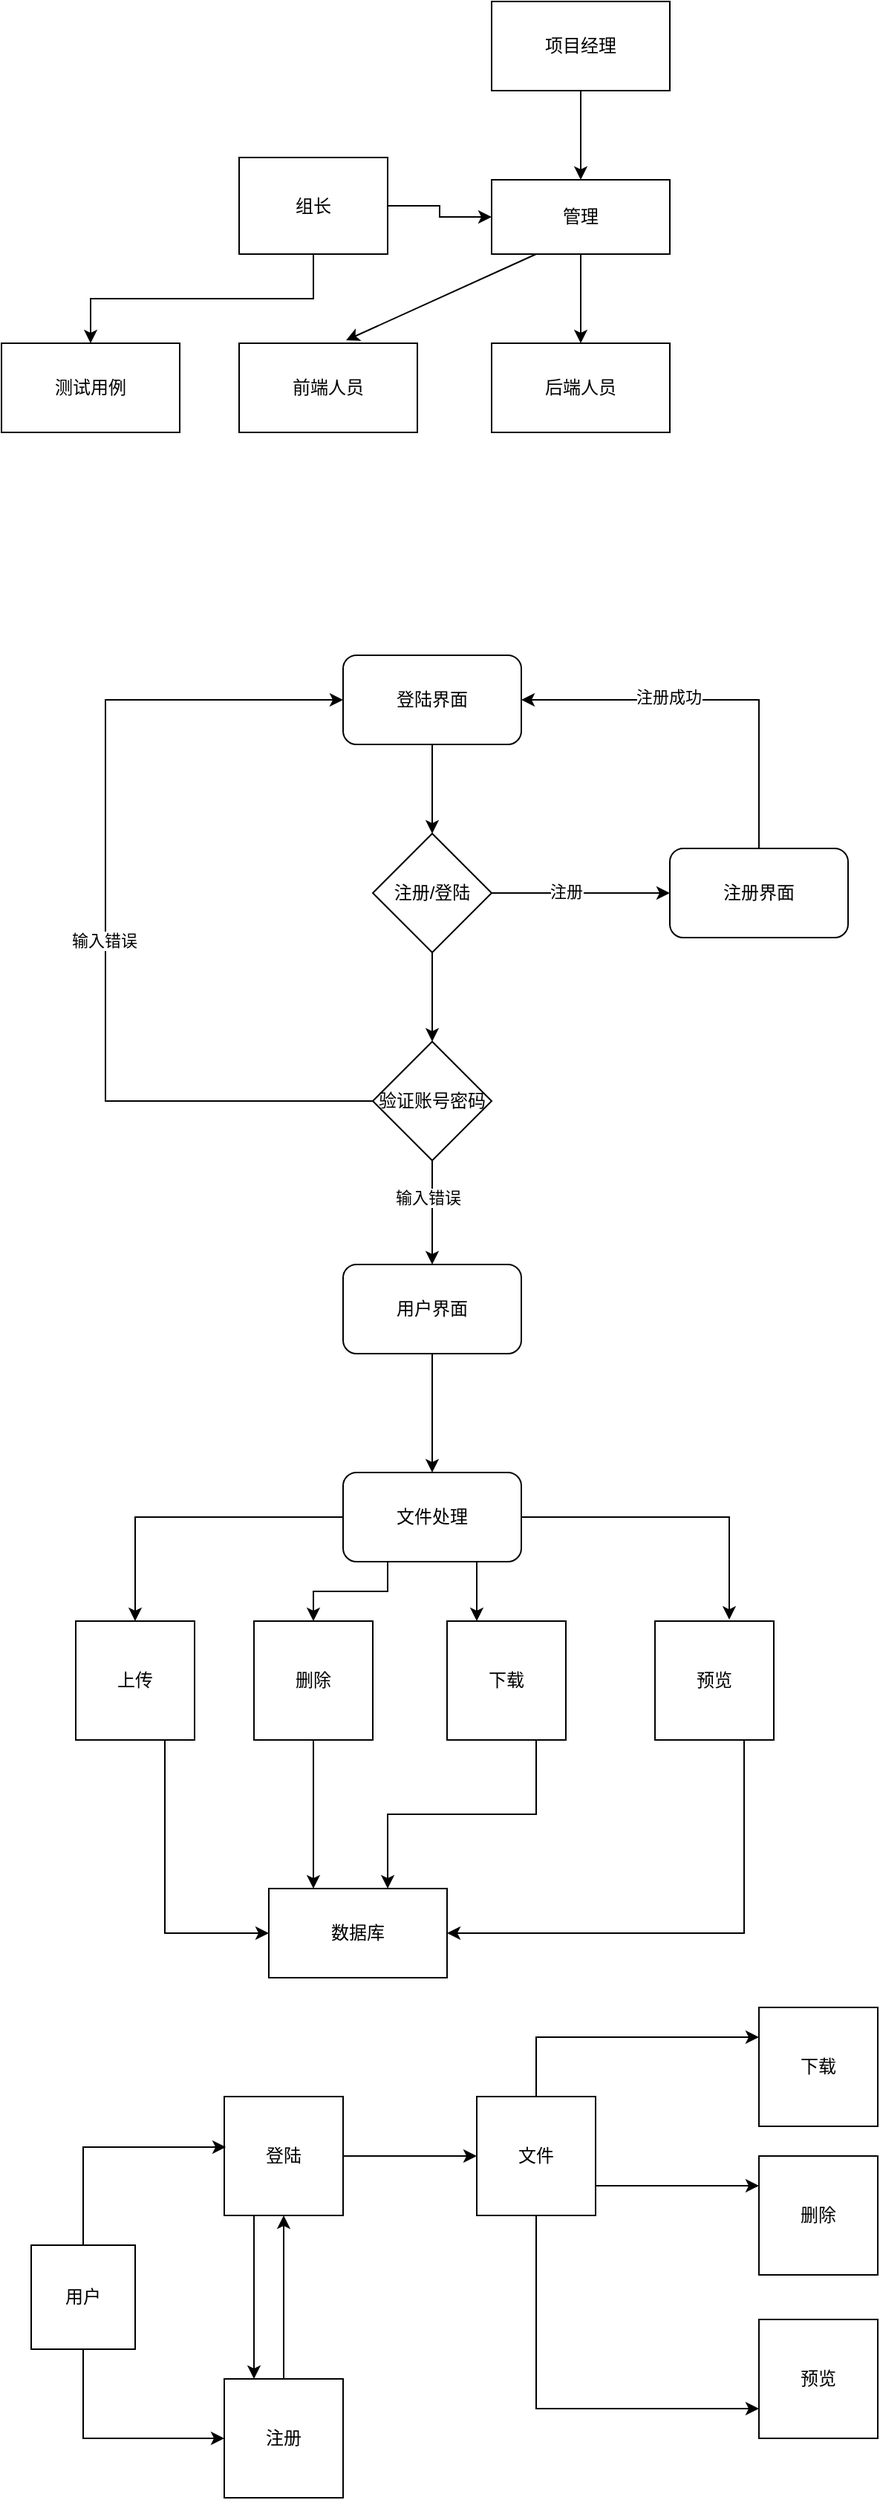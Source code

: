 <mxfile version="27.2.0">
  <diagram name="第 1 页" id="p1zU1C4yilF08BTNiGOx">
    <mxGraphModel dx="1763" dy="1189" grid="1" gridSize="10" guides="1" tooltips="1" connect="1" arrows="1" fold="1" page="1" pageScale="1" pageWidth="827" pageHeight="1169" math="0" shadow="0">
      <root>
        <mxCell id="0" />
        <mxCell id="1" parent="0" />
        <mxCell id="287ag0Wyf64thzpji-_u-1" value="前端人员" style="rounded=0;whiteSpace=wrap;html=1;" vertex="1" parent="1">
          <mxGeometry x="210" y="420" width="120" height="60" as="geometry" />
        </mxCell>
        <mxCell id="287ag0Wyf64thzpji-_u-11" style="edgeStyle=orthogonalEdgeStyle;rounded=0;orthogonalLoop=1;jettySize=auto;html=1;entryX=0;entryY=0.5;entryDx=0;entryDy=0;" edge="1" parent="1" source="287ag0Wyf64thzpji-_u-3" target="287ag0Wyf64thzpji-_u-7">
          <mxGeometry relative="1" as="geometry" />
        </mxCell>
        <mxCell id="287ag0Wyf64thzpji-_u-14" value="" style="edgeStyle=orthogonalEdgeStyle;rounded=0;orthogonalLoop=1;jettySize=auto;html=1;entryX=0.5;entryY=0;entryDx=0;entryDy=0;" edge="1" parent="1" source="287ag0Wyf64thzpji-_u-3" target="287ag0Wyf64thzpji-_u-13">
          <mxGeometry relative="1" as="geometry">
            <mxPoint x="270" y="420" as="targetPoint" />
            <Array as="points">
              <mxPoint x="260" y="390" />
              <mxPoint x="110" y="390" />
            </Array>
          </mxGeometry>
        </mxCell>
        <mxCell id="287ag0Wyf64thzpji-_u-3" value="组长" style="rounded=0;whiteSpace=wrap;html=1;" vertex="1" parent="1">
          <mxGeometry x="210" y="295" width="100" height="65" as="geometry" />
        </mxCell>
        <mxCell id="287ag0Wyf64thzpji-_u-6" style="edgeStyle=orthogonalEdgeStyle;rounded=0;orthogonalLoop=1;jettySize=auto;html=1;exitX=0.5;exitY=1;exitDx=0;exitDy=0;" edge="1" parent="1" source="287ag0Wyf64thzpji-_u-5">
          <mxGeometry relative="1" as="geometry">
            <mxPoint x="440" y="310" as="targetPoint" />
          </mxGeometry>
        </mxCell>
        <mxCell id="287ag0Wyf64thzpji-_u-5" value="项目经理" style="whiteSpace=wrap;html=1;" vertex="1" parent="1">
          <mxGeometry x="380" y="190" width="120" height="60" as="geometry" />
        </mxCell>
        <mxCell id="287ag0Wyf64thzpji-_u-10" style="edgeStyle=orthogonalEdgeStyle;rounded=0;orthogonalLoop=1;jettySize=auto;html=1;" edge="1" parent="1" source="287ag0Wyf64thzpji-_u-7" target="287ag0Wyf64thzpji-_u-8">
          <mxGeometry relative="1" as="geometry" />
        </mxCell>
        <mxCell id="287ag0Wyf64thzpji-_u-7" value="管理" style="whiteSpace=wrap;html=1;" vertex="1" parent="1">
          <mxGeometry x="380" y="310" width="120" height="50" as="geometry" />
        </mxCell>
        <mxCell id="287ag0Wyf64thzpji-_u-8" value="后端人员" style="rounded=0;whiteSpace=wrap;html=1;" vertex="1" parent="1">
          <mxGeometry x="380" y="420" width="120" height="60" as="geometry" />
        </mxCell>
        <mxCell id="287ag0Wyf64thzpji-_u-12" value="" style="endArrow=classic;html=1;rounded=0;exitX=0.25;exitY=1;exitDx=0;exitDy=0;entryX=0.6;entryY=-0.033;entryDx=0;entryDy=0;entryPerimeter=0;" edge="1" parent="1" source="287ag0Wyf64thzpji-_u-7" target="287ag0Wyf64thzpji-_u-1">
          <mxGeometry width="50" height="50" relative="1" as="geometry">
            <mxPoint x="520" y="400" as="sourcePoint" />
            <mxPoint x="570" y="350" as="targetPoint" />
          </mxGeometry>
        </mxCell>
        <mxCell id="287ag0Wyf64thzpji-_u-13" value="测试用例" style="whiteSpace=wrap;html=1;" vertex="1" parent="1">
          <mxGeometry x="50" y="420" width="120" height="60" as="geometry" />
        </mxCell>
        <mxCell id="287ag0Wyf64thzpji-_u-19" style="edgeStyle=orthogonalEdgeStyle;rounded=0;orthogonalLoop=1;jettySize=auto;html=1;exitX=0.5;exitY=1;exitDx=0;exitDy=0;entryX=0.5;entryY=0;entryDx=0;entryDy=0;" edge="1" parent="1" source="287ag0Wyf64thzpji-_u-17" target="287ag0Wyf64thzpji-_u-18">
          <mxGeometry relative="1" as="geometry" />
        </mxCell>
        <mxCell id="287ag0Wyf64thzpji-_u-17" value="登陆界面" style="rounded=1;whiteSpace=wrap;html=1;" vertex="1" parent="1">
          <mxGeometry x="280" y="630" width="120" height="60" as="geometry" />
        </mxCell>
        <mxCell id="287ag0Wyf64thzpji-_u-20" style="edgeStyle=orthogonalEdgeStyle;rounded=0;orthogonalLoop=1;jettySize=auto;html=1;exitX=1;exitY=0.5;exitDx=0;exitDy=0;" edge="1" parent="1" source="287ag0Wyf64thzpji-_u-18">
          <mxGeometry relative="1" as="geometry">
            <mxPoint x="500" y="790" as="targetPoint" />
          </mxGeometry>
        </mxCell>
        <mxCell id="287ag0Wyf64thzpji-_u-21" value="注册" style="edgeLabel;html=1;align=center;verticalAlign=middle;resizable=0;points=[];" vertex="1" connectable="0" parent="287ag0Wyf64thzpji-_u-20">
          <mxGeometry x="-0.17" y="1" relative="1" as="geometry">
            <mxPoint as="offset" />
          </mxGeometry>
        </mxCell>
        <mxCell id="287ag0Wyf64thzpji-_u-25" style="edgeStyle=orthogonalEdgeStyle;rounded=0;orthogonalLoop=1;jettySize=auto;html=1;exitX=0.5;exitY=1;exitDx=0;exitDy=0;" edge="1" parent="1" source="287ag0Wyf64thzpji-_u-18">
          <mxGeometry relative="1" as="geometry">
            <mxPoint x="340" y="890" as="targetPoint" />
          </mxGeometry>
        </mxCell>
        <mxCell id="287ag0Wyf64thzpji-_u-18" value="注册/登陆" style="rhombus;whiteSpace=wrap;html=1;" vertex="1" parent="1">
          <mxGeometry x="300" y="750" width="80" height="80" as="geometry" />
        </mxCell>
        <mxCell id="287ag0Wyf64thzpji-_u-23" style="edgeStyle=orthogonalEdgeStyle;rounded=0;orthogonalLoop=1;jettySize=auto;html=1;exitX=0.5;exitY=0;exitDx=0;exitDy=0;entryX=1;entryY=0.5;entryDx=0;entryDy=0;" edge="1" parent="1" source="287ag0Wyf64thzpji-_u-22" target="287ag0Wyf64thzpji-_u-17">
          <mxGeometry relative="1" as="geometry" />
        </mxCell>
        <mxCell id="287ag0Wyf64thzpji-_u-24" value="注册成功" style="edgeLabel;html=1;align=center;verticalAlign=middle;resizable=0;points=[];" vertex="1" connectable="0" parent="287ag0Wyf64thzpji-_u-23">
          <mxGeometry x="0.238" y="-2" relative="1" as="geometry">
            <mxPoint as="offset" />
          </mxGeometry>
        </mxCell>
        <mxCell id="287ag0Wyf64thzpji-_u-22" value="注册界面" style="rounded=1;whiteSpace=wrap;html=1;" vertex="1" parent="1">
          <mxGeometry x="500" y="760" width="120" height="60" as="geometry" />
        </mxCell>
        <mxCell id="287ag0Wyf64thzpji-_u-27" style="edgeStyle=orthogonalEdgeStyle;rounded=0;orthogonalLoop=1;jettySize=auto;html=1;entryX=0;entryY=0.5;entryDx=0;entryDy=0;exitX=0;exitY=0.5;exitDx=0;exitDy=0;" edge="1" parent="1" source="287ag0Wyf64thzpji-_u-26" target="287ag0Wyf64thzpji-_u-17">
          <mxGeometry relative="1" as="geometry">
            <mxPoint x="160" y="660" as="targetPoint" />
            <Array as="points">
              <mxPoint x="120" y="930" />
              <mxPoint x="120" y="660" />
            </Array>
          </mxGeometry>
        </mxCell>
        <mxCell id="287ag0Wyf64thzpji-_u-28" value="输入错误" style="edgeLabel;html=1;align=center;verticalAlign=middle;resizable=0;points=[];" vertex="1" connectable="0" parent="287ag0Wyf64thzpji-_u-27">
          <mxGeometry x="-0.056" y="1" relative="1" as="geometry">
            <mxPoint as="offset" />
          </mxGeometry>
        </mxCell>
        <mxCell id="287ag0Wyf64thzpji-_u-29" style="edgeStyle=orthogonalEdgeStyle;rounded=0;orthogonalLoop=1;jettySize=auto;html=1;exitX=0.5;exitY=1;exitDx=0;exitDy=0;entryX=0.5;entryY=0;entryDx=0;entryDy=0;" edge="1" parent="1" source="287ag0Wyf64thzpji-_u-26" target="287ag0Wyf64thzpji-_u-33">
          <mxGeometry relative="1" as="geometry">
            <mxPoint x="340" y="1030" as="targetPoint" />
          </mxGeometry>
        </mxCell>
        <mxCell id="287ag0Wyf64thzpji-_u-32" value="输入错误" style="edgeLabel;html=1;align=center;verticalAlign=middle;resizable=0;points=[];" vertex="1" connectable="0" parent="287ag0Wyf64thzpji-_u-29">
          <mxGeometry x="-0.306" y="-3" relative="1" as="geometry">
            <mxPoint as="offset" />
          </mxGeometry>
        </mxCell>
        <mxCell id="287ag0Wyf64thzpji-_u-26" value="验证账号密码" style="rhombus;whiteSpace=wrap;html=1;" vertex="1" parent="1">
          <mxGeometry x="300" y="890" width="80" height="80" as="geometry" />
        </mxCell>
        <mxCell id="287ag0Wyf64thzpji-_u-37" style="edgeStyle=orthogonalEdgeStyle;rounded=0;orthogonalLoop=1;jettySize=auto;html=1;exitX=0.5;exitY=1;exitDx=0;exitDy=0;entryX=0.5;entryY=0;entryDx=0;entryDy=0;" edge="1" parent="1" source="287ag0Wyf64thzpji-_u-33" target="287ag0Wyf64thzpji-_u-36">
          <mxGeometry relative="1" as="geometry" />
        </mxCell>
        <mxCell id="287ag0Wyf64thzpji-_u-33" value="用户界面" style="rounded=1;whiteSpace=wrap;html=1;" vertex="1" parent="1">
          <mxGeometry x="280" y="1040" width="120" height="60" as="geometry" />
        </mxCell>
        <mxCell id="287ag0Wyf64thzpji-_u-43" style="edgeStyle=orthogonalEdgeStyle;rounded=0;orthogonalLoop=1;jettySize=auto;html=1;exitX=0;exitY=0.5;exitDx=0;exitDy=0;entryX=0.5;entryY=0;entryDx=0;entryDy=0;" edge="1" parent="1" source="287ag0Wyf64thzpji-_u-36" target="287ag0Wyf64thzpji-_u-38">
          <mxGeometry relative="1" as="geometry" />
        </mxCell>
        <mxCell id="287ag0Wyf64thzpji-_u-45" style="edgeStyle=orthogonalEdgeStyle;rounded=0;orthogonalLoop=1;jettySize=auto;html=1;exitX=0.75;exitY=1;exitDx=0;exitDy=0;entryX=0.25;entryY=0;entryDx=0;entryDy=0;" edge="1" parent="1" source="287ag0Wyf64thzpji-_u-36" target="287ag0Wyf64thzpji-_u-41">
          <mxGeometry relative="1" as="geometry" />
        </mxCell>
        <mxCell id="287ag0Wyf64thzpji-_u-47" style="edgeStyle=orthogonalEdgeStyle;rounded=0;orthogonalLoop=1;jettySize=auto;html=1;exitX=0.25;exitY=1;exitDx=0;exitDy=0;entryX=0.5;entryY=0;entryDx=0;entryDy=0;" edge="1" parent="1" source="287ag0Wyf64thzpji-_u-36" target="287ag0Wyf64thzpji-_u-39">
          <mxGeometry relative="1" as="geometry" />
        </mxCell>
        <mxCell id="287ag0Wyf64thzpji-_u-36" value="文件处理" style="rounded=1;whiteSpace=wrap;html=1;" vertex="1" parent="1">
          <mxGeometry x="280" y="1180" width="120" height="60" as="geometry" />
        </mxCell>
        <mxCell id="287ag0Wyf64thzpji-_u-66" style="edgeStyle=orthogonalEdgeStyle;rounded=0;orthogonalLoop=1;jettySize=auto;html=1;exitX=0.75;exitY=1;exitDx=0;exitDy=0;entryX=0;entryY=0.5;entryDx=0;entryDy=0;" edge="1" parent="1" source="287ag0Wyf64thzpji-_u-38" target="287ag0Wyf64thzpji-_u-65">
          <mxGeometry relative="1" as="geometry" />
        </mxCell>
        <mxCell id="287ag0Wyf64thzpji-_u-38" value="上传" style="whiteSpace=wrap;html=1;aspect=fixed;" vertex="1" parent="1">
          <mxGeometry x="100" y="1280" width="80" height="80" as="geometry" />
        </mxCell>
        <mxCell id="287ag0Wyf64thzpji-_u-67" style="edgeStyle=orthogonalEdgeStyle;rounded=0;orthogonalLoop=1;jettySize=auto;html=1;exitX=0.5;exitY=1;exitDx=0;exitDy=0;entryX=0.25;entryY=0;entryDx=0;entryDy=0;" edge="1" parent="1" source="287ag0Wyf64thzpji-_u-39" target="287ag0Wyf64thzpji-_u-65">
          <mxGeometry relative="1" as="geometry" />
        </mxCell>
        <mxCell id="287ag0Wyf64thzpji-_u-39" value="删除" style="whiteSpace=wrap;html=1;aspect=fixed;" vertex="1" parent="1">
          <mxGeometry x="220" y="1280" width="80" height="80" as="geometry" />
        </mxCell>
        <mxCell id="287ag0Wyf64thzpji-_u-41" value="下载" style="whiteSpace=wrap;html=1;aspect=fixed;" vertex="1" parent="1">
          <mxGeometry x="350" y="1280" width="80" height="80" as="geometry" />
        </mxCell>
        <mxCell id="287ag0Wyf64thzpji-_u-69" style="edgeStyle=orthogonalEdgeStyle;rounded=0;orthogonalLoop=1;jettySize=auto;html=1;exitX=0.75;exitY=1;exitDx=0;exitDy=0;entryX=1;entryY=0.5;entryDx=0;entryDy=0;" edge="1" parent="1" source="287ag0Wyf64thzpji-_u-42" target="287ag0Wyf64thzpji-_u-65">
          <mxGeometry relative="1" as="geometry" />
        </mxCell>
        <mxCell id="287ag0Wyf64thzpji-_u-42" value="预览" style="whiteSpace=wrap;html=1;aspect=fixed;" vertex="1" parent="1">
          <mxGeometry x="490" y="1280" width="80" height="80" as="geometry" />
        </mxCell>
        <mxCell id="287ag0Wyf64thzpji-_u-46" style="edgeStyle=orthogonalEdgeStyle;rounded=0;orthogonalLoop=1;jettySize=auto;html=1;exitX=1;exitY=0.5;exitDx=0;exitDy=0;entryX=0.625;entryY=-0.012;entryDx=0;entryDy=0;entryPerimeter=0;" edge="1" parent="1" source="287ag0Wyf64thzpji-_u-36" target="287ag0Wyf64thzpji-_u-42">
          <mxGeometry relative="1" as="geometry" />
        </mxCell>
        <mxCell id="287ag0Wyf64thzpji-_u-55" style="edgeStyle=orthogonalEdgeStyle;rounded=0;orthogonalLoop=1;jettySize=auto;html=1;exitX=0.5;exitY=1;exitDx=0;exitDy=0;entryX=0;entryY=0.5;entryDx=0;entryDy=0;" edge="1" parent="1" source="287ag0Wyf64thzpji-_u-48" target="287ag0Wyf64thzpji-_u-51">
          <mxGeometry relative="1" as="geometry" />
        </mxCell>
        <mxCell id="287ag0Wyf64thzpji-_u-48" value="用户" style="whiteSpace=wrap;html=1;aspect=fixed;" vertex="1" parent="1">
          <mxGeometry x="70" y="1700" width="70" height="70" as="geometry" />
        </mxCell>
        <mxCell id="287ag0Wyf64thzpji-_u-54" style="edgeStyle=orthogonalEdgeStyle;rounded=0;orthogonalLoop=1;jettySize=auto;html=1;exitX=0.25;exitY=1;exitDx=0;exitDy=0;entryX=0.25;entryY=0;entryDx=0;entryDy=0;" edge="1" parent="1" source="287ag0Wyf64thzpji-_u-50" target="287ag0Wyf64thzpji-_u-51">
          <mxGeometry relative="1" as="geometry" />
        </mxCell>
        <mxCell id="287ag0Wyf64thzpji-_u-56" style="edgeStyle=orthogonalEdgeStyle;rounded=0;orthogonalLoop=1;jettySize=auto;html=1;exitX=1;exitY=0.5;exitDx=0;exitDy=0;" edge="1" parent="1" source="287ag0Wyf64thzpji-_u-50">
          <mxGeometry relative="1" as="geometry">
            <mxPoint x="370" y="1640" as="targetPoint" />
          </mxGeometry>
        </mxCell>
        <mxCell id="287ag0Wyf64thzpji-_u-50" value="登陆" style="whiteSpace=wrap;html=1;aspect=fixed;" vertex="1" parent="1">
          <mxGeometry x="200" y="1600" width="80" height="80" as="geometry" />
        </mxCell>
        <mxCell id="287ag0Wyf64thzpji-_u-53" style="edgeStyle=orthogonalEdgeStyle;rounded=0;orthogonalLoop=1;jettySize=auto;html=1;entryX=0.5;entryY=1;entryDx=0;entryDy=0;" edge="1" parent="1" source="287ag0Wyf64thzpji-_u-51" target="287ag0Wyf64thzpji-_u-50">
          <mxGeometry relative="1" as="geometry" />
        </mxCell>
        <mxCell id="287ag0Wyf64thzpji-_u-51" value="注册" style="whiteSpace=wrap;html=1;aspect=fixed;" vertex="1" parent="1">
          <mxGeometry x="200" y="1790" width="80" height="80" as="geometry" />
        </mxCell>
        <mxCell id="287ag0Wyf64thzpji-_u-52" style="edgeStyle=orthogonalEdgeStyle;rounded=0;orthogonalLoop=1;jettySize=auto;html=1;exitX=0.5;exitY=0;exitDx=0;exitDy=0;entryX=0.013;entryY=0.425;entryDx=0;entryDy=0;entryPerimeter=0;" edge="1" parent="1" source="287ag0Wyf64thzpji-_u-48" target="287ag0Wyf64thzpji-_u-50">
          <mxGeometry relative="1" as="geometry" />
        </mxCell>
        <mxCell id="287ag0Wyf64thzpji-_u-62" style="edgeStyle=orthogonalEdgeStyle;rounded=0;orthogonalLoop=1;jettySize=auto;html=1;exitX=0.5;exitY=0;exitDx=0;exitDy=0;entryX=0;entryY=0.25;entryDx=0;entryDy=0;" edge="1" parent="1" source="287ag0Wyf64thzpji-_u-57" target="287ag0Wyf64thzpji-_u-59">
          <mxGeometry relative="1" as="geometry" />
        </mxCell>
        <mxCell id="287ag0Wyf64thzpji-_u-63" style="edgeStyle=orthogonalEdgeStyle;rounded=0;orthogonalLoop=1;jettySize=auto;html=1;exitX=1;exitY=0.75;exitDx=0;exitDy=0;entryX=0;entryY=0.25;entryDx=0;entryDy=0;" edge="1" parent="1" source="287ag0Wyf64thzpji-_u-57" target="287ag0Wyf64thzpji-_u-60">
          <mxGeometry relative="1" as="geometry" />
        </mxCell>
        <mxCell id="287ag0Wyf64thzpji-_u-64" style="edgeStyle=orthogonalEdgeStyle;rounded=0;orthogonalLoop=1;jettySize=auto;html=1;exitX=0.5;exitY=1;exitDx=0;exitDy=0;entryX=0;entryY=0.75;entryDx=0;entryDy=0;" edge="1" parent="1" source="287ag0Wyf64thzpji-_u-57" target="287ag0Wyf64thzpji-_u-61">
          <mxGeometry relative="1" as="geometry" />
        </mxCell>
        <mxCell id="287ag0Wyf64thzpji-_u-57" value="文件" style="whiteSpace=wrap;html=1;aspect=fixed;" vertex="1" parent="1">
          <mxGeometry x="370" y="1600" width="80" height="80" as="geometry" />
        </mxCell>
        <mxCell id="287ag0Wyf64thzpji-_u-59" value="下载" style="whiteSpace=wrap;html=1;aspect=fixed;" vertex="1" parent="1">
          <mxGeometry x="560" y="1540" width="80" height="80" as="geometry" />
        </mxCell>
        <mxCell id="287ag0Wyf64thzpji-_u-60" value="删除" style="whiteSpace=wrap;html=1;aspect=fixed;" vertex="1" parent="1">
          <mxGeometry x="560" y="1640" width="80" height="80" as="geometry" />
        </mxCell>
        <mxCell id="287ag0Wyf64thzpji-_u-61" value="预览" style="whiteSpace=wrap;html=1;aspect=fixed;" vertex="1" parent="1">
          <mxGeometry x="560" y="1750" width="80" height="80" as="geometry" />
        </mxCell>
        <mxCell id="287ag0Wyf64thzpji-_u-65" value="数据库" style="rounded=0;whiteSpace=wrap;html=1;" vertex="1" parent="1">
          <mxGeometry x="230" y="1460" width="120" height="60" as="geometry" />
        </mxCell>
        <mxCell id="287ag0Wyf64thzpji-_u-68" style="edgeStyle=orthogonalEdgeStyle;rounded=0;orthogonalLoop=1;jettySize=auto;html=1;exitX=0.75;exitY=1;exitDx=0;exitDy=0;entryX=0.667;entryY=0;entryDx=0;entryDy=0;entryPerimeter=0;" edge="1" parent="1" source="287ag0Wyf64thzpji-_u-41" target="287ag0Wyf64thzpji-_u-65">
          <mxGeometry relative="1" as="geometry" />
        </mxCell>
      </root>
    </mxGraphModel>
  </diagram>
</mxfile>
